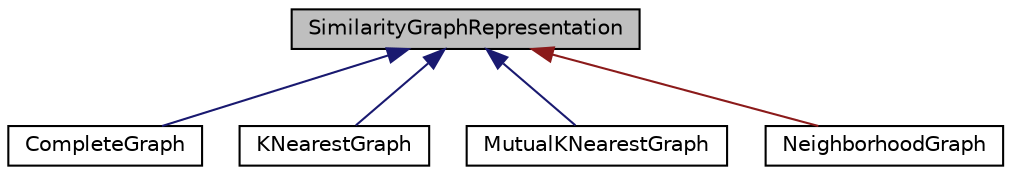 digraph "SimilarityGraphRepresentation"
{
  edge [fontname="Helvetica",fontsize="10",labelfontname="Helvetica",labelfontsize="10"];
  node [fontname="Helvetica",fontsize="10",shape=record];
  Node1 [label="SimilarityGraphRepresentation",height=0.2,width=0.4,color="black", fillcolor="grey75", style="filled" fontcolor="black"];
  Node1 -> Node2 [dir="back",color="midnightblue",fontsize="10",style="solid",fontname="Helvetica"];
  Node2 [label="CompleteGraph",height=0.2,width=0.4,color="black", fillcolor="white", style="filled",URL="$class_complete_graph.html"];
  Node1 -> Node3 [dir="back",color="midnightblue",fontsize="10",style="solid",fontname="Helvetica"];
  Node3 [label="KNearestGraph",height=0.2,width=0.4,color="black", fillcolor="white", style="filled",URL="$class_k_nearest_graph.html"];
  Node1 -> Node4 [dir="back",color="midnightblue",fontsize="10",style="solid",fontname="Helvetica"];
  Node4 [label="MutualKNearestGraph",height=0.2,width=0.4,color="black", fillcolor="white", style="filled",URL="$class_mutual_k_nearest_graph.html"];
  Node1 -> Node5 [dir="back",color="firebrick4",fontsize="10",style="solid",fontname="Helvetica"];
  Node5 [label="NeighborhoodGraph",height=0.2,width=0.4,color="black", fillcolor="white", style="filled",URL="$class_neighborhood_graph.html"];
}
